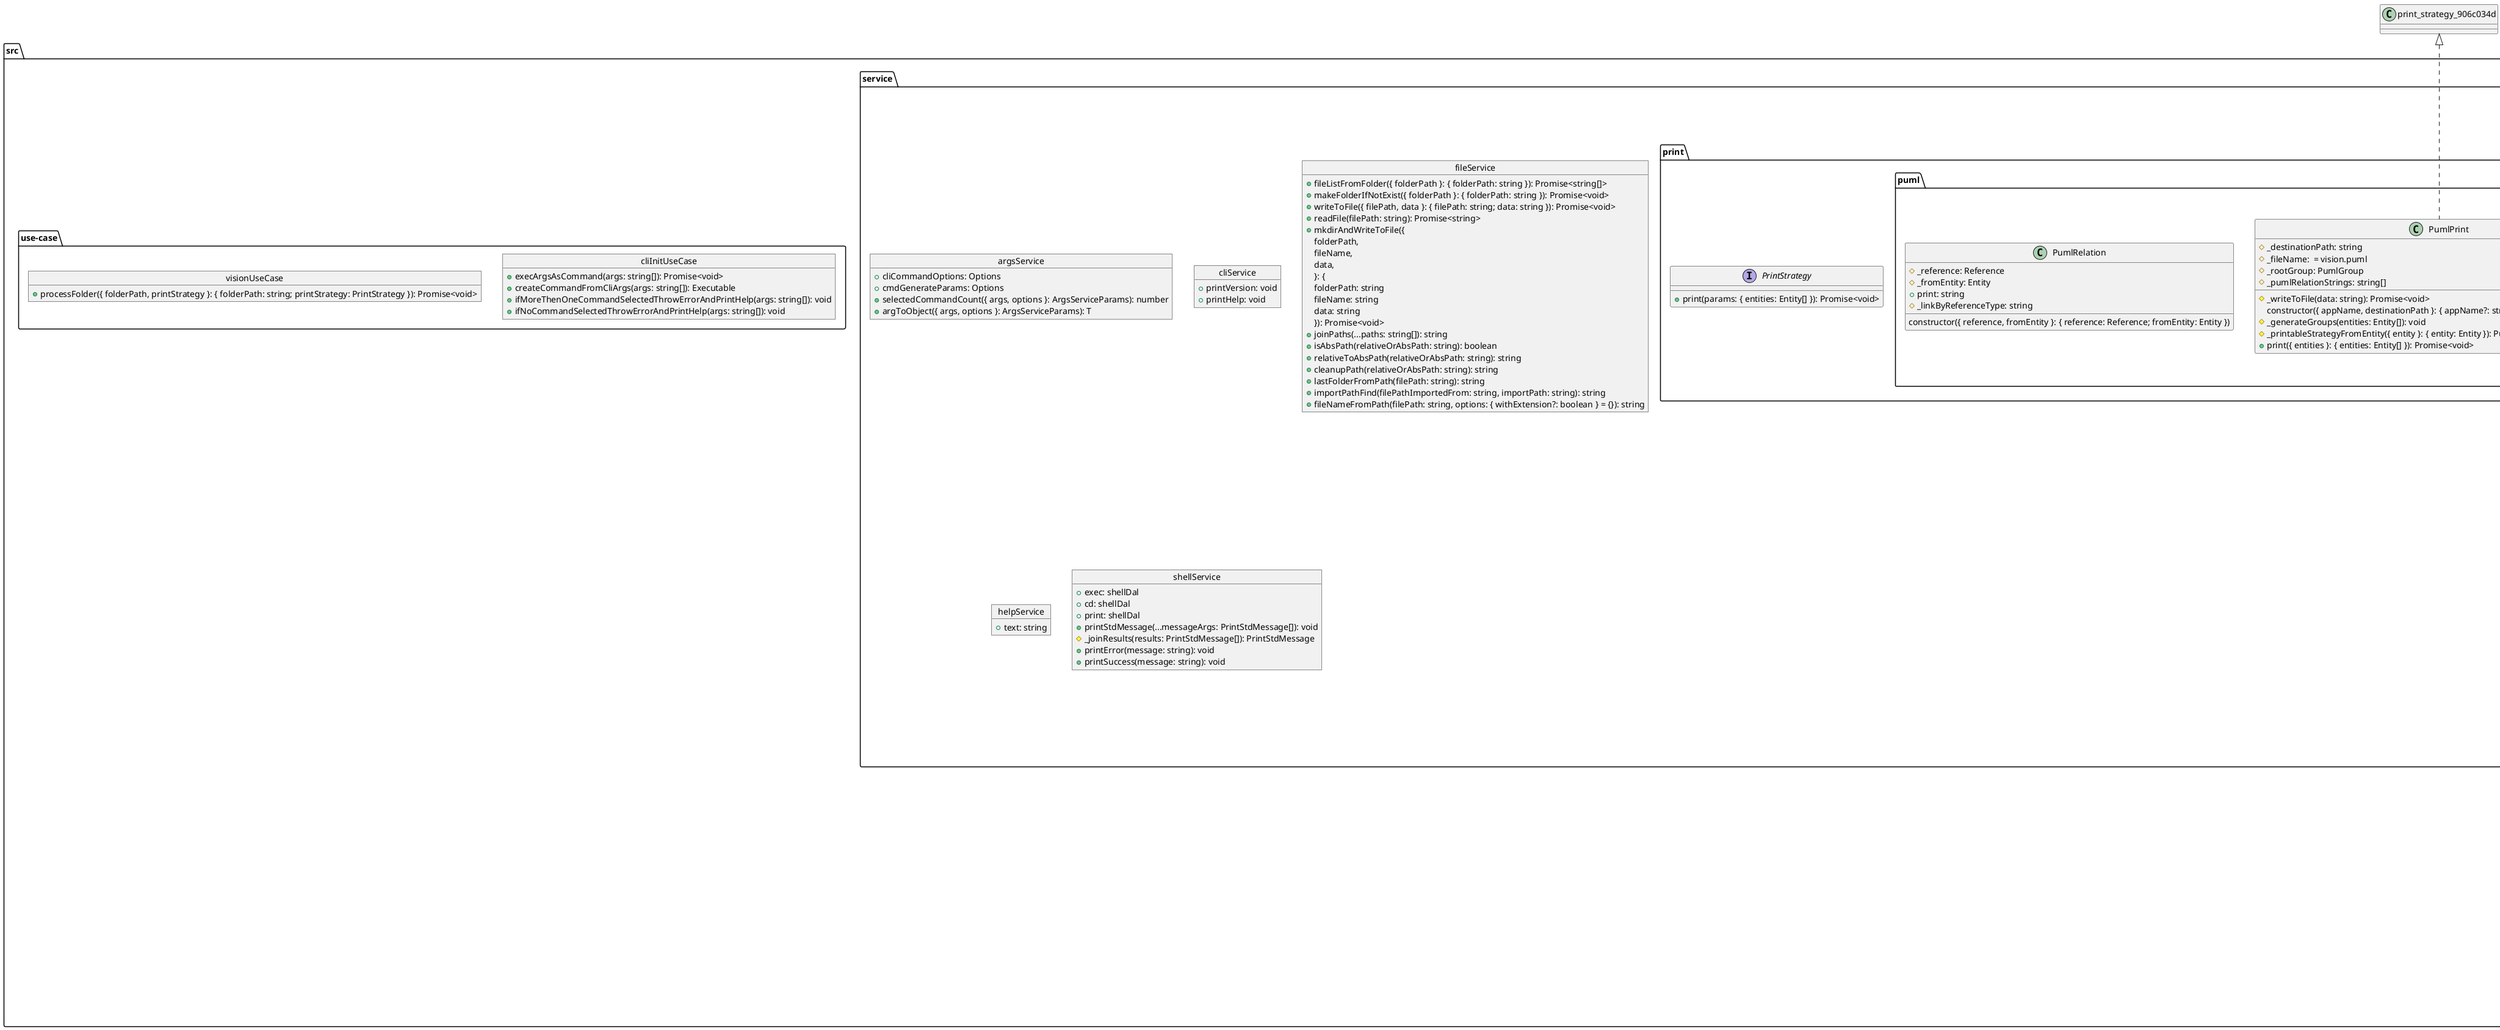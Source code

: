 @startuml
    folder "src" as src_b874d07 {
      rectangle "index.ts" as index_ts_e4daf83f {
      }
      folder "app" as app_6faf0769 {
        class "CliApp" as cli_app_8bf9ca45 {
          constructor(args: string[])
        }
        object "app" as app_1d92d491 {
          # _server: undefined | any
          + start: void
          # _registerOnExit: void
          # _stop: Promise<void>
          # _start(runApp: App): Promise<void>
          # _onError(err: Error): Promise<void>
        }
        folder "init" as init_837dc15c {
          class "ExecArgsAsCommand" as exec_args_as_command_d74becbe {
            - ___args: string[]
            constructor(args: string[])
            Name: string
            # _initFn: Promise<void>
            # _destroyFn: Promise<void>
          }
        }
      }
      folder "dal" as dal_fba75381 {
        object "shellDal" as shell_dal_4f6edd5d {
          + exec(cmd: string): Promise<ExecResult>
          + print(message: string): void
          + cd(dir: string): void
          + pwd: string
        }
      }
      folder "enum" as enum_1eea471b {
        rectangle "puml-group-type.ts" as puml_group_type_ts_87f1b99e {
        }
        rectangle "reference-type.ts" as reference_type_ts_1f38c983 {
        }
      }
      folder "model" as model_40d91327 {
        class "EntityClass" as entity_class_87e50b39 {
          # _isExported: boolean
          # _isAbstract: boolean
          # _references: Reference[]
          # _properties: Property[]
          constructor({
              name,
              inProjectPath,
              isExported,
              isAbstract,
              references,
              properties,
            }: {
              name: string
              inProjectPath: string
              isExported?: boolean
              isAbstract?: boolean
              references?: Reference[]
              properties?: Property[]
            })
          + IsExported: boolean
          + IsAbstract: boolean
          + References: Reference[]
          + Properties: Property[]
        }
        class "EntityEnum" as entity_enum_f7c58024 {
          # _isExported: boolean
          constructor({ name, inProjectPath, isExported }: { name: string; inProjectPath: string; isExported?: boolean })
          + IsExported: boolean
        }
        class "EntityFile" as entity_file_33f169f1 {
          # _references: Reference[]
          constructor({ name, inProjectPath }: { name: string; inProjectPath: string })
          + References: Reference[]
          + addAssociation({ name, inProjectPath }: { name: string; inProjectPath: string }): void
        }
        class "EntityInterface" as entity_interface_590b4132 {
          # _isExported: boolean
          # _references: Reference[]
          # _properties: Property[]
          constructor({
              name,
              inProjectPath,
              isExported,
              references,
              properties,
            }: {
              name: string
              inProjectPath: string
              isExported?: boolean
              references?: Reference[]
              properties?: Property[]
            })
          + IsExported: boolean
          + References: Reference[]
          + Properties: Property[]
        }
        class "EntityObject" as entity_object_784a4022 {
          # _isExported: boolean
          # _properties: Property[]
          constructor({
              name,
              inProjectPath,
              isExported,
              properties,
            }: {
              name: string
              inProjectPath: string
              isExported?: boolean
              properties?: Property[]
            })
          + IsExported: boolean
          + Properties: Property[]
        }
        class "EntityType" as entity_type_a3fb7caf {
          # _isExported: boolean
          constructor({ name, inProjectPath, isExported }: { name: string; inProjectPath: string; isExported?: boolean })
          + IsExported: boolean
        }
        abstract "Entity" as entity_9581579a {
          # _name: string
          # _inProjectPath: string
          # constructor({ name, inProjectPath }: { name: string; inProjectPath: string })
          + Id: string
          + Name: string
          + InProjectPath: string
        }
        interface "Exportable" as exportable_2ac9ab8f {
          + IsExported: boolean
        }
        interface "Locatable" as locatable_b011d3de {
          + Id: string
          + Name: string
          + InProjectPath: string
        }
        class "Property" as property_d5a84d26 {
          # _name: string
          # _returnType: string
          # _accessLevel: PropertyAccessLevelType
          # _isAbstract: boolean
          # _functionParams: string | undefined
          constructor({
              name,
              returnType,
              accessLevel,
              isAbstract,
              functionParams,
            }: {
              name: string
              returnType: string
              accessLevel?: PropertyAccessLevelType
              isAbstract?: boolean
              functionParams?: string
            })
          + Name: string
          + ReturnType: string
          + AccessLevel: PropertyAccessLevelType
          + IsAbstract: boolean
          + FunctionParams: string | undefined
        }
        interface "Referencable" as referencable_31799d25 {
          + References: Reference[]
        }
        class "Reference" as reference_aaef6aea {
          # _name: string
          # _inProjectPath: string
          # _type: ReferenceType
          constructor({ name, inProjectPath, type }: { name: string; inProjectPath: string; type: ReferenceType })
          + Id: string
          + Name: string
          + InProjectPath: string
          + Type: ReferenceType
        }
      }
      folder "module" as module_9f6f6c52 {
        rectangle "ts.ts" as ts_ts_eabf7773 {
        }
      }
      folder "service" as service_c83a6ab5 {
        object "argsService" as args_service_d268d804 {
          + cliCommandOptions: Options
          + cmdGenerateParams: Options
          + selectedCommandCount({ args, options }: ArgsServiceParams): number
          + argToObject({ args, options }: ArgsServiceParams): T
        }
        object "cliService" as cli_service_317b6b45 {
          + printVersion: void
          + printHelp: void
        }
        object "fileService" as file_service_3f424ea5 {
          + fileListFromFolder({ folderPath }: { folderPath: string }): Promise<string[]>
          + makeFolderIfNotExist({ folderPath }: { folderPath: string }): Promise<void>
          + writeToFile({ filePath, data }: { filePath: string; data: string }): Promise<void>
          + readFile(filePath: string): Promise<string>
          + mkdirAndWriteToFile({
              folderPath,
              fileName,
              data,
            }: {
              folderPath: string
              fileName: string
              data: string
            }): Promise<void>
          + joinPaths(...paths: string[]): string
          + isAbsPath(relativeOrAbsPath: string): boolean
          + relativeToAbsPath(relativeOrAbsPath: string): string
          + cleanupPath(relativeOrAbsPath: string): string
          + lastFolderFromPath(filePath: string): string
          + importPathFind(filePathImportedFrom: string, importPath: string): string
          + fileNameFromPath(filePath: string, options: { withExtension?: boolean } = {}): string
        }
        object "helpService" as help_service_20a1eb92 {
          + text: string
        }
        object "shellService" as shell_service_db3f045d {
          + exec: shellDal
          + cd: shellDal
          + print: shellDal
          + printStdMessage(...messageArgs: PrintStdMessage[]): void
          # _joinResults(results: PrintStdMessage[]): PrintStdMessage
          + printError(message: string): void
          + printSuccess(message: string): void
        }
        folder "command" as command_7ebc6e5d {
          interface "Executable" as executable_a85166eb {
            + execute: Promise<void>
          }
          class "Generate" as generate_eb5ef3b0 {
            + execute: Promise<void>
          }
          class "PrintHelp" as print_help_2c3c3bf6 {
            + execute: Promise<void>
          }
          class "PrintVersion" as print_version_dc92b85d {
            + execute: Promise<void>
          }
        }
        folder "convert" as convert_2b710bad {
          object "convertService" as convert_service_b2b4bfac {
            + strategyByFile({ filePath, folderPath }: { filePath: string; folderPath: string }): ConvertStrategy | undefined
          }
          interface "ConvertStrategy" as convert_strategy_2898ab6a {
            + convert: Promise<Entity[]>
          }
          folder "ts" as ts_42a428a5 {
            object "___tsConfigFileJson" as ts_config_file_json_715f0c18 {
            }
            object "self" as self_715f0c18 {
              + init: Promise<void>
              # _getFileJson: TsConfigFileType
              # _cleanReplacePaths: { startsWith: string; replaceWith: string }[]
              # _cleanReplaceWith(path: string): string
              + moduleAliasResolve(path: string): string
            }
            object "tsConfigFileService" as ts_config_file_service_715f0c18 {
            }
            class "TsConvert" as ts_convert_87a0875e {
              # _filePath: string
              # _folderPath: string
              constructor({ filePath, folderPath }: { filePath: string; folderPath: string })
              + convert: Promise<Entity[]>
              # _parseFile(filePath: string, fileName: string): Promise<ts.SourceFile>
            }
            class "TsEntityParser" as ts_entity_parser_d73e1a98 {
              # _parsedSource: ts.SourceFile
              # _fileName: string
              # _inProjectPath: string
              constructor({
                  parsedSource,
                  fileName,
                  inProjectPath,
                }: {
                  parsedSource: ts.SourceFile
                  fileName: string
                  inProjectPath: string
                })
              + parsedEntities: Entity[]
              # _parseStatements: Entity[]
              # _parseStatement(statement: ts.Statement): Entity[]
              # _parserByStatementKind(statement: ts.Statement): Parsable | undefined
            }
            object "self" as self_e67f4e7e {
              + isExported(modifiers?: ts.ModifiersArray): boolean
              + isAbstract(modifiers?: ts.ModifiersArray): boolean
              + accessLevel(modifiers?: ts.ModifiersArray): PropertyAccessLevelType
              + nameFromDeclarationsList(declarationList: ts.VariableDeclarationList): { name: string; declaration: ts.VariableDeclaration } | undefined
              + checkIfThereAreAnyExports({ parsedSource }: { parsedSource: ts.SourceFile }): boolean
              # _isViableExportableStatementKind(kind: number): boolean
              + findClassRelations({
                  statement,
                  parsedSource,
                  inProjectPath,
                }: {
                  statement: ts.Statement
                  parsedSource: ts.SourceFile
                  inProjectPath: string
                }): Reference[]
            }
            object "tsParserService" as ts_parser_service_e67f4e7e {
            }
            folder "parser" as parser_a64afe8d {
              interface "Parsable" as parsable_1dc7e811 {
                + parse: T
              }
              class "TsParserClass" as ts_parser_class_5b693985 {
                # _statement: ts.Statement
                # _inProjectPath: string
                # _parsedSource: ts.SourceFile
                constructor({
                    parsedSource,
                    statement,
                    inProjectPath,
                  }: {
                    parsedSource: ts.SourceFile
                    statement: ts.Statement
                    inProjectPath: string
                  })
                + parse: EntityClass[]
                # _findProperties: Property[]
                # _returnTypeValue(member: any): string
              }
              class "TsParserFile" as ts_parser_file_f26663cd {
                # _parsedSource: ts.SourceFile
                # _inProjectPath: string
                # _fileName: string
                constructor({
                    parsedSource,
                    inProjectPath,
                    fileName,
                  }: {
                    parsedSource: ts.SourceFile
                    inProjectPath: string
                    fileName: string
                  })
                + parse: EntityFile[]
                # _importsFromStatements: TsParserImportParseResult[]
                # _importsFromStatement(statement: ts.Statement): TsParserImportParseResult[]
              }
              class "TsParserImport" as ts_parser_import_edaa2a96 {
                # _statement: ts.Statement
                # _inProjectPath: string
                constructor({ statement, inProjectPath }: { statement: ts.Statement; inProjectPath: string })
                + parse: TsParserImportParseResult[]
                # _parseDefaultImport(importClause: any): string[]
                # _parseBindingName(importClause: any): string[]
                # _parseElements(elements: any): string[]
                # _importedFileInProjectAbsPath(importPath: string): string
              }
              class "TsParserInterface" as ts_parser_interface_8936afae {
                # _statement: ts.Statement
                # _inProjectPath: string
                # _parsedSource: ts.SourceFile
                constructor({
                    parsedSource,
                    statement,
                    inProjectPath,
                  }: {
                    parsedSource: ts.SourceFile
                    statement: ts.Statement
                    inProjectPath: string
                  })
                + parse: EntityInterface[]
                # _findProperties: Property[]
              }
              class "TsParserObject" as ts_parser_object_cba014be {
                # _statement: ts.Statement
                # _inProjectPath: string
                # _parsedSource: ts.SourceFile
                constructor({
                    parsedSource,
                    statement,
                    inProjectPath,
                  }: {
                    parsedSource: ts.SourceFile
                    statement: ts.Statement
                    inProjectPath: string
                  })
                + parse: EntityObject[]
                # _findProperties(properties?: any[]): Property[]
                # _accessLevel(propName: string): PropertyAccessLevelType
                # _returnTypeValue(property: any): string
              }
              class "TsParserType" as ts_parser_type_46289b53 {
                # _statement: ts.Statement
                # _inProjectPath: string
                constructor({ statement, inProjectPath }: { statement: ts.Statement; inProjectPath: string })
                + parse: EntityType[]
              }
            }
          }
        }
        folder "print" as print_8fa2e50b {
          interface "PrintStrategy" as print_strategy_5e9faaaa {
            + print(params: { entities: Entity[] }): Promise<void>
          }
          folder "puml" as puml_bc87e940 {
            class "PumlDocument" as puml_document_ebf39ea0 {
              # _templateStart: string
              # _templateEnd: string
              # _print: string[]
            }
            abstract "PumlEntity" as puml_entity_cc3a6994 {
              # _children: PumlEntity[]
              # _relations: PumlRelation[]
              # {abstract} _templateEnd: string
              # {abstract} _templateStart: string
              # {abstract} _print: string[]
              + print: string
              # _indentRows(templates: string[]): string[]
              + addChildren(printable: PumlEntity): void
              + printRelations: string
            }
            class "PumlGroup" as puml_group_a2149850 {
              # _name: string
              # _type: PumlGroupType
              # _groupPath: string
              + groups: { [k: string]: PumlGroup }
              # _templateEnd: string
              # _templateStart: string
              # _print: string[]
              # _printGroups(groups: { [k: string]: PumlGroup }): string
              constructor({ name, type, groupPath }: { name: string; type: PumlGroupType; groupPath: string })
              + Id: string
              + Name: string
              + GroupPath: string
              + Type: string
            }
            class "PumlPrint" as puml_print_77dc46be {
              # _destinationPath: string
              # _fileName:  = vision.puml
              # _rootGroup: PumlGroup
              # _pumlRelationStrings: string[]
              # _writeToFile(data: string): Promise<void>
              constructor({ appName, destinationPath }: { appName?: string; destinationPath: string })
              # _generateGroups(entities: Entity[]): void
              # _printableStrategyFromEntity({ entity }: { entity: Entity }): PumlEntity | undefined
              + print({ entities }: { entities: Entity[] }): Promise<void>
            }
            class "PumlRelation" as puml_relation_24365729 {
              # _reference: Reference
              # _fromEntity: Entity
              constructor({ reference, fromEntity }: { reference: Reference; fromEntity: Entity })
              + print: string
              # _linkByReferenceType: string
            }
            folder "printable-entity" as printable_entity_3657a4a2 {
              class "PumlPrintableClass" as puml_printable_class_46ef6395 {
                # _entity: EntityClass
                # _templateEnd: string
                # _templateStart: string
                constructor({ entity }: { entity: EntityClass })
                # _print: string[]
                # _printProperty(property: Property): string
              }
              class "PumlPrintableFile" as puml_printable_file_11eb1ddd {
                # _entity: EntityFile
                # _templateEnd: string
                # _templateStart: string
                constructor({ entity }: { entity: EntityFile })
                # _print: string[]
              }
              class "PumlPrintableInterface" as puml_printable_interface_dfa76d5e {
                # _entity: EntityInterface
                # _templateEnd: string
                # _templateStart: string
                constructor({ entity }: { entity: EntityInterface })
                # _print: string[]
                # _printProperty(property: Property): string
              }
              class "PumlPrintableObject" as puml_printable_object_2cf1044e {
                # _entity: EntityObject
                # _templateEnd: string
                # _templateStart: string
                constructor({ entity }: { entity: EntityObject })
                # _print: string[]
                # _printProperty(property: Property): string
              }
              class "PumlPrintableProperty" as puml_printable_property_739e371c {
                # _property: Property
                # _templateEnd: string
                # _templateStart: string
                constructor({ property }: { property: Property })
                # _print: string[]
                # _propertyName: string
                # _abstractAttribute: string
                # _accessLevel: string
              }
              class "PumlPrintableWrapper" as puml_printable_wrapper_b8ea5ae8 {
                # _templateEnd: string
                # _templateStart: string
                constructor(protected readonly _string: string)
                # _print: string[]
              }
            }
          }
        }
      }
      folder "use-case" as use_case_fcef54f2 {
        object "cliInitUseCase" as cli_init_use_case_9439e852 {
          + execArgsAsCommand(args: string[]): Promise<void>
          + createCommandFromCliArgs(args: string[]): Executable
          + ifMoreThenOneCommandSelectedThrowErrorAndPrintHelp(args: string[]): void
          + ifNoCommandSelectedThrowErrorAndPrintHelp(args: string[]): void
        }
        object "visionUseCase" as vision_use_case_dd084107 {
          + processFolder({ folderPath, printStrategy }: { folderPath: string; printStrategy: PrintStrategy }): Promise<void>
        }
      }
      folder "util" as util_28bcbc6c {
        object "env" as env_939c4ec0 {
        }
        object "config" as config_939c4ec0 {
        }
        object "visionConfig" as vision_config_939c4ec0 {
        }
        object "packageJson" as package_json_6be721f4 {
        }
        object "constant" as constant_6be721f4 {
        }
        object "logger" as logger_d1ee5f1e {
        }
        object "shortHash" as short_hash_20f7f236 {
        }
        object "self" as self_20f7f236 {
          + camelCase(name: string): string
          + snakeCase(name: string): string
          + stringToHash(text: string): string
          + uniqueEntityHash(name: string, inProjectPath: string): string
        }
        object "stringUtil" as string_util_20f7f236 {
        }
      }
    }
  cli_app_8bf9ca45 -up-|> app_1b39ef38
  exec_args_as_command_d74becbe -up-|> initiate_759d1eed
  index_ts_e4daf83f -up-> logger_d1ee5f1e
  entity_class_87e50b39 -up-|> entity_f33c33fa
  entity_class_87e50b39 .up.|> exportable_ed4cefaf
  entity_class_87e50b39 .up.|> referencable_f95d8bc5
  entity_enum_f7c58024 -up-|> entity_f33c33fa
  entity_enum_f7c58024 .up.|> exportable_ed4cefaf
  entity_file_33f169f1 -up-|> entity_f33c33fa
  entity_file_33f169f1 .up.|> referencable_f95d8bc5
  entity_interface_590b4132 -up-|> entity_f33c33fa
  entity_interface_590b4132 .up.|> exportable_ed4cefaf
  entity_object_784a4022 -up-|> entity_f33c33fa
  entity_object_784a4022 .up.|> exportable_ed4cefaf
  entity_type_a3fb7caf -up-|> entity_f33c33fa
  entity_type_a3fb7caf .up.|> exportable_ed4cefaf
  entity_9581579a .up.|> locatable_3f9f71be
  reference_aaef6aea .up.|> locatable_3f9f71be
  ts_ts_eabf7773 -up-> ts_cc414543
  generate_eb5ef3b0 .up.|> executable_289f98b1
  print_help_2c3c3bf6 .up.|> executable_289f98b1
  print_version_dc92b85d .up.|> executable_289f98b1
  ts_parser_class_5b693985 .up.|> parsable_26bdd71b
  ts_parser_file_f26663cd .up.|> parsable_26bdd71b
  ts_parser_import_edaa2a96 .up.|> parsable_26bdd71b
  ts_parser_interface_8936afae .up.|> parsable_26bdd71b
  ts_parser_object_cba014be .up.|> parsable_26bdd71b
  ts_parser_type_46289b53 .up.|> parsable_26bdd71b
  ts_convert_87a0875e .up.|> convert_strategy_4efa74a8
  puml_printable_class_46ef6395 -up-|> puml_entity_72331cf1
  puml_printable_file_11eb1ddd -up-|> puml_entity_72331cf1
  puml_printable_interface_dfa76d5e -up-|> puml_entity_72331cf1
  puml_printable_object_2cf1044e -up-|> puml_entity_72331cf1
  puml_printable_property_739e371c -up-|> puml_entity_72331cf1
  puml_printable_wrapper_b8ea5ae8 -up-|> puml_entity_72331cf1
  puml_document_ebf39ea0 -up-|> puml_entity_62372633
  puml_group_a2149850 -up-|> puml_entity_62372633
  puml_print_77dc46be .up.|> print_strategy_906c034d
@enduml